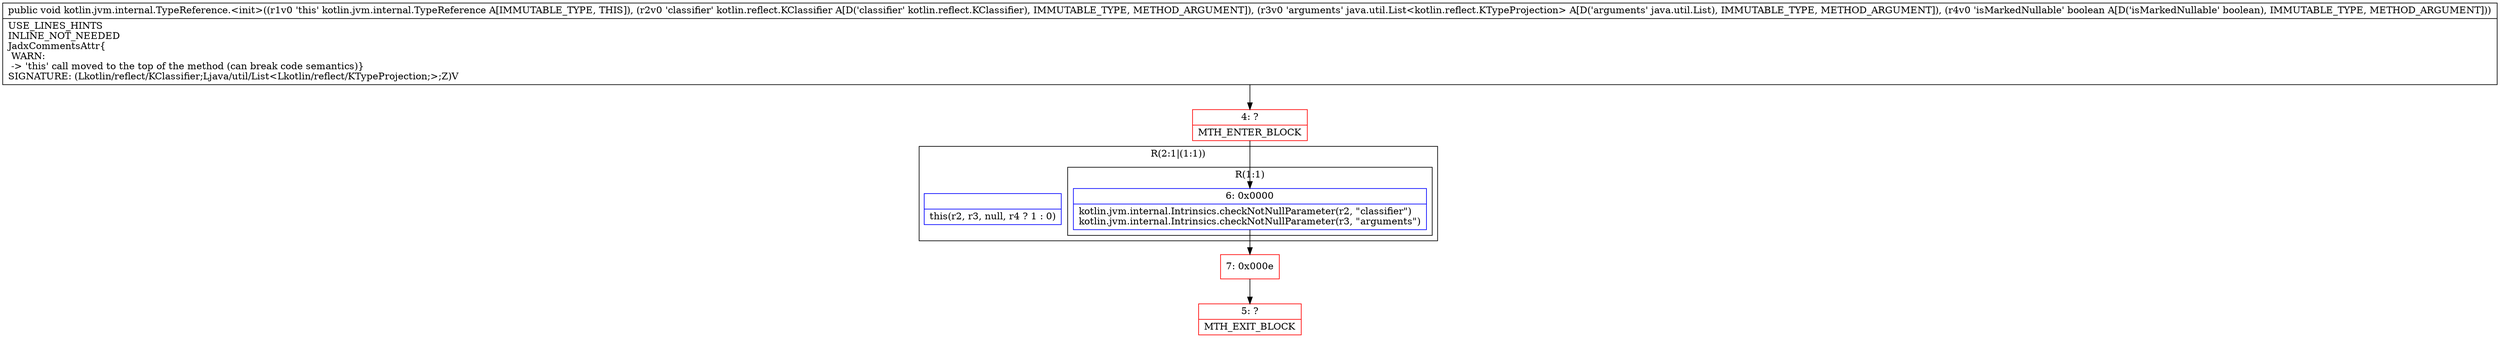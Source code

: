 digraph "CFG forkotlin.jvm.internal.TypeReference.\<init\>(Lkotlin\/reflect\/KClassifier;Ljava\/util\/List;Z)V" {
subgraph cluster_Region_980879735 {
label = "R(2:1|(1:1))";
node [shape=record,color=blue];
Node_InsnContainer_146348568 [shape=record,label="{|this(r2, r3, null, r4 ? 1 : 0)\l}"];
subgraph cluster_Region_252900313 {
label = "R(1:1)";
node [shape=record,color=blue];
Node_6 [shape=record,label="{6\:\ 0x0000|kotlin.jvm.internal.Intrinsics.checkNotNullParameter(r2, \"classifier\")\lkotlin.jvm.internal.Intrinsics.checkNotNullParameter(r3, \"arguments\")\l}"];
}
}
Node_4 [shape=record,color=red,label="{4\:\ ?|MTH_ENTER_BLOCK\l}"];
Node_7 [shape=record,color=red,label="{7\:\ 0x000e}"];
Node_5 [shape=record,color=red,label="{5\:\ ?|MTH_EXIT_BLOCK\l}"];
MethodNode[shape=record,label="{public void kotlin.jvm.internal.TypeReference.\<init\>((r1v0 'this' kotlin.jvm.internal.TypeReference A[IMMUTABLE_TYPE, THIS]), (r2v0 'classifier' kotlin.reflect.KClassifier A[D('classifier' kotlin.reflect.KClassifier), IMMUTABLE_TYPE, METHOD_ARGUMENT]), (r3v0 'arguments' java.util.List\<kotlin.reflect.KTypeProjection\> A[D('arguments' java.util.List), IMMUTABLE_TYPE, METHOD_ARGUMENT]), (r4v0 'isMarkedNullable' boolean A[D('isMarkedNullable' boolean), IMMUTABLE_TYPE, METHOD_ARGUMENT]))  | USE_LINES_HINTS\lINLINE_NOT_NEEDED\lJadxCommentsAttr\{\l WARN: \l \-\> 'this' call moved to the top of the method (can break code semantics)\}\lSIGNATURE: (Lkotlin\/reflect\/KClassifier;Ljava\/util\/List\<Lkotlin\/reflect\/KTypeProjection;\>;Z)V\l}"];
MethodNode -> Node_4;Node_6 -> Node_7;
Node_4 -> Node_6;
Node_7 -> Node_5;
}

